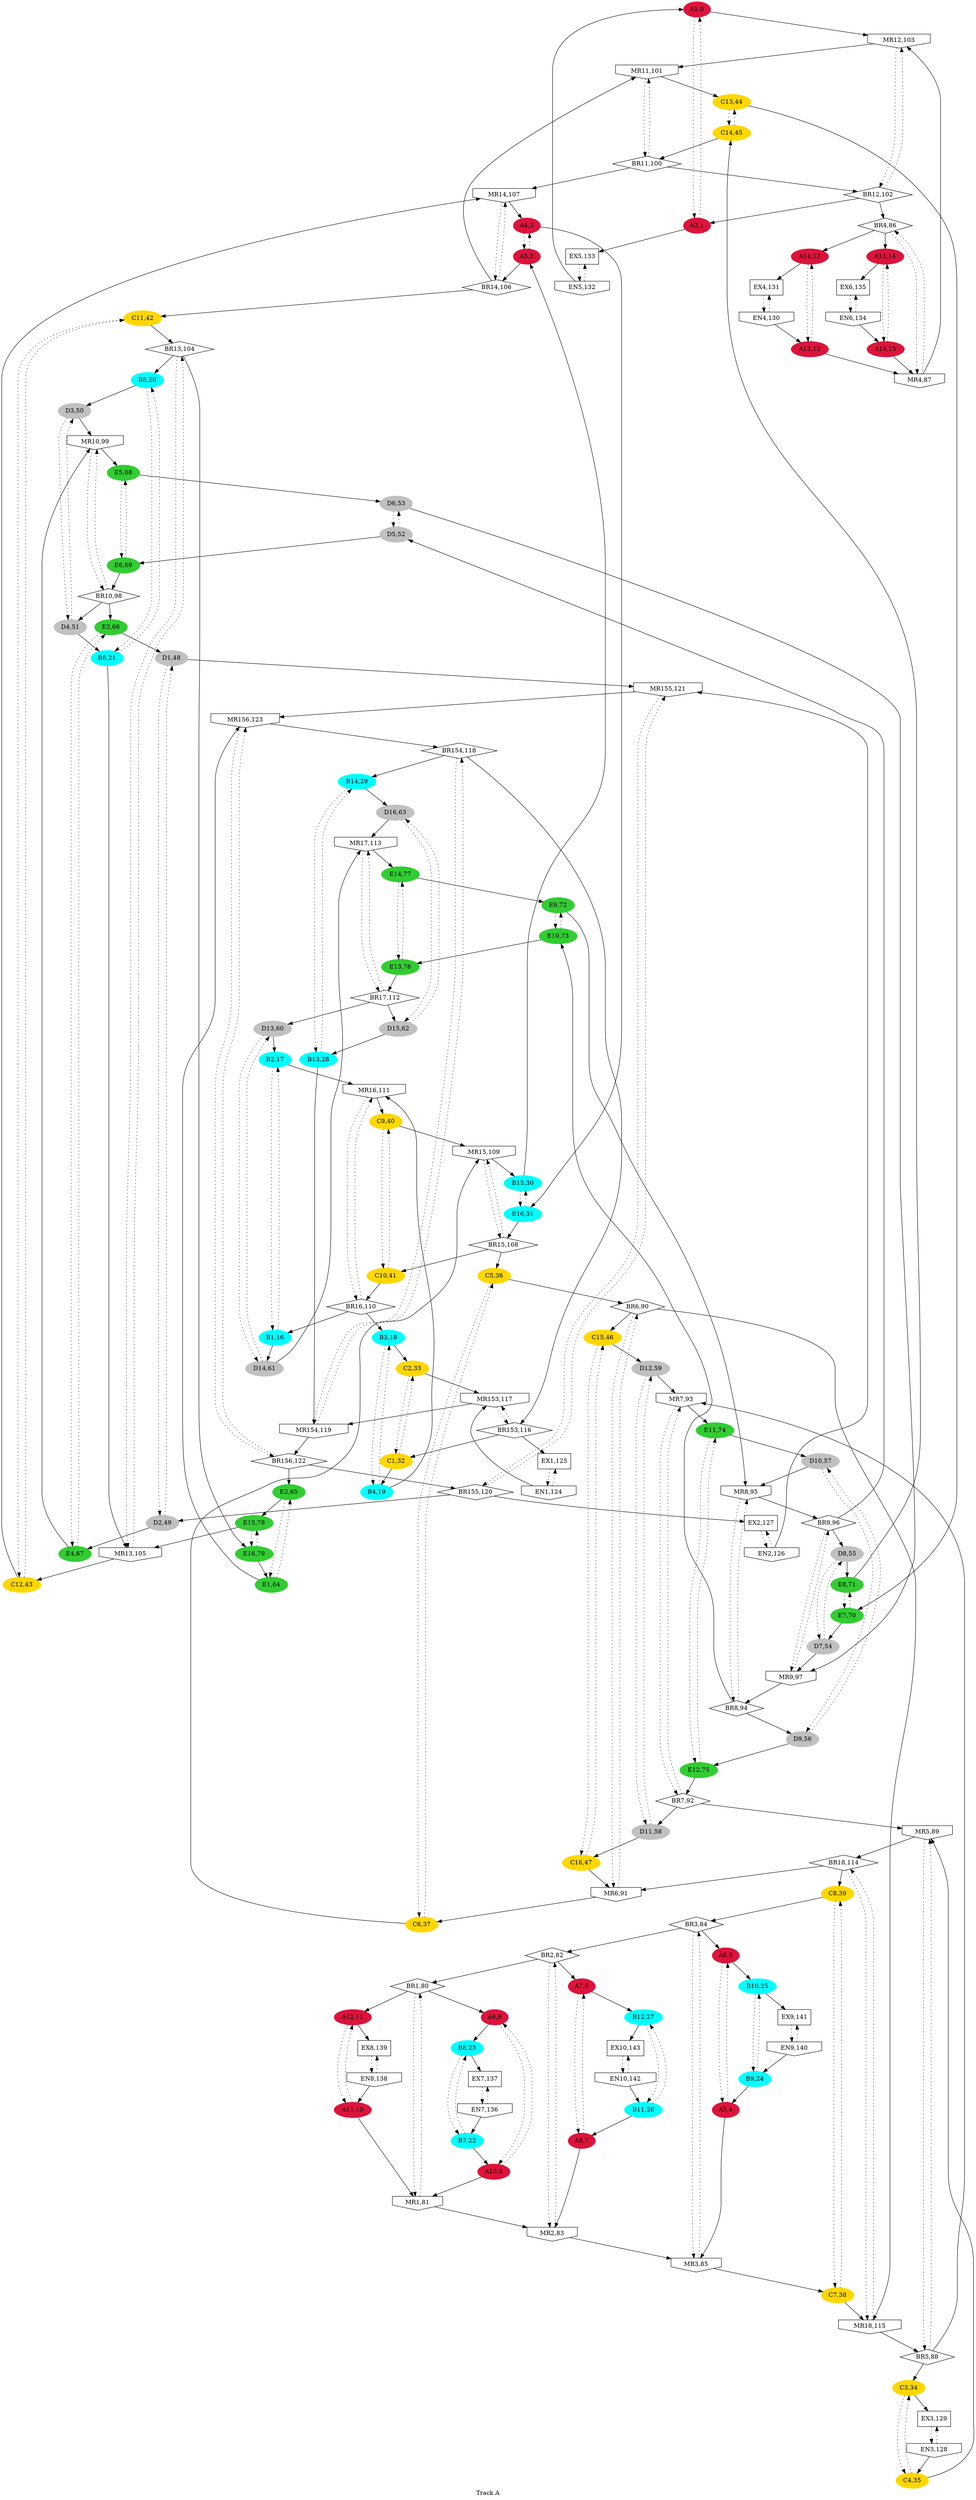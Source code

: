 digraph TrackA {
    label="Track A";

    track0 [color=crimson,style=filled];
    track1 [color=crimson,style=filled];
    track2 [color=crimson,style=filled];
    track3 [color=crimson,style=filled];
    track4 [color=crimson,style=filled];
    track5 [color=crimson,style=filled];
    track6 [color=crimson,style=filled];
    track7 [color=crimson,style=filled];
    track8 [color=crimson,style=filled];
    track9 [color=crimson,style=filled];
    track10 [color=crimson,style=filled];
    track11 [color=crimson,style=filled];
    track12 [color=crimson,style=filled];
    track13 [color=crimson,style=filled];
    track14 [color=crimson,style=filled];
    track15 [color=crimson,style=filled];
    track16 [color=cyan,style=filled];
    track17 [color=cyan,style=filled];
    track18 [color=cyan,style=filled];
    track19 [color=cyan,style=filled];
    track20 [color=cyan,style=filled];
    track21 [color=cyan,style=filled];
    track22 [color=cyan,style=filled];
    track23 [color=cyan,style=filled];
    track24 [color=cyan,style=filled];
    track25 [color=cyan,style=filled];
    track26 [color=cyan,style=filled];
    track27 [color=cyan,style=filled];
    track28 [color=cyan,style=filled];
    track29 [color=cyan,style=filled];
    track30 [color=cyan,style=filled];
    track31 [color=cyan,style=filled];
    track32 [color=gold,style=filled];
    track33 [color=gold,style=filled];
    track34 [color=gold,style=filled];
    track35 [color=gold,style=filled];
    track36 [color=gold,style=filled];
    track37 [color=gold,style=filled];
    track38 [color=gold,style=filled];
    track39 [color=gold,style=filled];
    track40 [color=gold,style=filled];
    track41 [color=gold,style=filled];
    track42 [color=gold,style=filled];
    track43 [color=gold,style=filled];
    track44 [color=gold,style=filled];
    track45 [color=gold,style=filled];
    track46 [color=gold,style=filled];
    track47 [color=gold,style=filled];
    track48 [color=grey,style=filled];
    track49 [color=grey,style=filled];
    track50 [color=grey,style=filled];
    track51 [color=grey,style=filled];
    track52 [color=grey,style=filled];
    track53 [color=grey,style=filled];
    track54 [color=grey,style=filled];
    track55 [color=grey,style=filled];
    track56 [color=grey,style=filled];
    track57 [color=grey,style=filled];
    track58 [color=grey,style=filled];
    track59 [color=grey,style=filled];
    track60 [color=grey,style=filled];
    track61 [color=grey,style=filled];
    track62 [color=grey,style=filled];
    track63 [color=grey,style=filled];
    track64 [color=limegreen,style=filled];
    track65 [color=limegreen,style=filled];
    track66 [color=limegreen,style=filled];
    track67 [color=limegreen,style=filled];
    track68 [color=limegreen,style=filled];
    track69 [color=limegreen,style=filled];
    track70 [color=limegreen,style=filled];
    track71 [color=limegreen,style=filled];
    track72 [color=limegreen,style=filled];
    track73 [color=limegreen,style=filled];
    track74 [color=limegreen,style=filled];
    track75 [color=limegreen,style=filled];
    track76 [color=limegreen,style=filled];
    track77 [color=limegreen,style=filled];
    track78 [color=limegreen,style=filled];
    track79 [color=limegreen,style=filled];

    track0 [label="A1,0"];
    track1 [label="A2,1"];
    track2 [label="A3,2"];
    track3 [label="A4,3"];
    track4 [label="A5,4"];
    track5 [label="A6,5"];
    track6 [label="A7,6"];
    track7 [label="A8,7"];
    track8 [label="A9,8"];
    track9 [label="A10,9"];
    track10 [label="A11,10"];
    track11 [label="A12,11"];
    track12 [label="A13,12"];
    track13 [label="A14,13"];
    track14 [label="A15,14"];
    track15 [label="A16,15"];
    track16 [label="B1,16"];
    track17 [label="B2,17"];
    track18 [label="B3,18"];
    track19 [label="B4,19"];
    track20 [label="B5,20"];
    track21 [label="B6,21"];
    track22 [label="B7,22"];
    track23 [label="B8,23"];
    track24 [label="B9,24"];
    track25 [label="B10,25"];
    track26 [label="B11,26"];
    track27 [label="B12,27"];
    track28 [label="B13,28"];
    track29 [label="B14,29"];
    track30 [label="B15,30"];
    track31 [label="B16,31"];
    track32 [label="C1,32"];
    track33 [label="C2,33"];
    track34 [label="C3,34"];
    track35 [label="C4,35"];
    track36 [label="C5,36"];
    track37 [label="C6,37"];
    track38 [label="C7,38"];
    track39 [label="C8,39"];
    track40 [label="C9,40"];
    track41 [label="C10,41"];
    track42 [label="C11,42"];
    track43 [label="C12,43"];
    track44 [label="C13,44"];
    track45 [label="C14,45"];
    track46 [label="C15,46"];
    track47 [label="C16,47"];
    track48 [label="D1,48"];
    track49 [label="D2,49"];
    track50 [label="D3,50"];
    track51 [label="D4,51"];
    track52 [label="D5,52"];
    track53 [label="D6,53"];
    track54 [label="D7,54"];
    track55 [label="D8,55"];
    track56 [label="D9,56"];
    track57 [label="D10,57"];
    track58 [label="D11,58"];
    track59 [label="D12,59"];
    track60 [label="D13,60"];
    track61 [label="D14,61"];
    track62 [label="D15,62"];
    track63 [label="D16,63"];
    track64 [label="E1,64"];
    track65 [label="E2,65"];
    track66 [label="E3,66"];
    track67 [label="E4,67"];
    track68 [label="E5,68"];
    track69 [label="E6,69"];
    track70 [label="E7,70"];
    track71 [label="E8,71"];
    track72 [label="E9,72"];
    track73 [label="E10,73"];
    track74 [label="E11,74"];
    track75 [label="E12,75"];
    track76 [label="E13,76"];
    track77 [label="E14,77"];
    track78 [label="E15,78"];
    track79 [label="E16,79"];
    track80 [label="BR1,80"];
    track81 [label="MR1,81"];
    track82 [label="BR2,82"];
    track83 [label="MR2,83"];
    track84 [label="BR3,84"];
    track85 [label="MR3,85"];
    track86 [label="BR4,86"];
    track87 [label="MR4,87"];
    track88 [label="BR5,88"];
    track89 [label="MR5,89"];
    track90 [label="BR6,90"];
    track91 [label="MR6,91"];
    track92 [label="BR7,92"];
    track93 [label="MR7,93"];
    track94 [label="BR8,94"];
    track95 [label="MR8,95"];
    track96 [label="BR9,96"];
    track97 [label="MR9,97"];
    track98 [label="BR10,98"];
    track99 [label="MR10,99"];
    track100 [label="BR11,100"];
    track101 [label="MR11,101"];
    track102 [label="BR12,102"];
    track103 [label="MR12,103"];
    track104 [label="BR13,104"];
    track105 [label="MR13,105"];
    track106 [label="BR14,106"];
    track107 [label="MR14,107"];
    track108 [label="BR15,108"];
    track109 [label="MR15,109"];
    track110 [label="BR16,110"];
    track111 [label="MR16,111"];
    track112 [label="BR17,112"];
    track113 [label="MR17,113"];
    track114 [label="BR18,114"];
    track115 [label="MR18,115"];
    track116 [label="BR153,116"];
    track117 [label="MR153,117"];
    track118 [label="BR154,118"];
    track119 [label="MR154,119"];
    track120 [label="BR155,120"];
    track121 [label="MR155,121"];
    track122 [label="BR156,122"];
    track123 [label="MR156,123"];
    track124 [label="EN1,124"];
    track125 [label="EX1,125"];
    track126 [label="EN2,126"];
    track127 [label="EX2,127"];
    track128 [label="EN3,128"];
    track129 [label="EX3,129"];
    track130 [label="EN4,130"];
    track131 [label="EX4,131"];
    track132 [label="EN5,132"];
    track133 [label="EX5,133"];
    track134 [label="EN6,134"];
    track135 [label="EX6,135"];
    track136 [label="EN7,136"];
    track137 [label="EX7,137"];
    track138 [label="EN8,138"];
    track139 [label="EX8,139"];
    track140 [label="EN9,140"];
    track141 [label="EX9,141"];
    track142 [label="EN10,142"];
    track143 [label="EX10,143"];

    track80 [shape=diamond];
    track81 [shape=invhouse];
    track82 [shape=diamond];
    track83 [shape=invhouse];
    track84 [shape=diamond];
    track85 [shape=invhouse];
    track86 [shape=diamond];
    track87 [shape=invhouse];
    track88 [shape=diamond];
    track89 [shape=invhouse];
    track90 [shape=diamond];
    track91 [shape=invhouse];
    track92 [shape=diamond];
    track93 [shape=invhouse];
    track94 [shape=diamond];
    track95 [shape=invhouse];
    track96 [shape=diamond];
    track97 [shape=invhouse];
    track98 [shape=diamond];
    track99 [shape=invhouse];
    track100 [shape=diamond];
    track101 [shape=invhouse];
    track102 [shape=diamond];
    track103 [shape=invhouse];
    track104 [shape=diamond];
    track105 [shape=invhouse];
    track106 [shape=diamond];
    track107 [shape=invhouse];
    track108 [shape=diamond];
    track109 [shape=invhouse];
    track110 [shape=diamond];
    track111 [shape=invhouse];
    track112 [shape=diamond];
    track113 [shape=invhouse];
    track114 [shape=diamond];
    track115 [shape=invhouse];
    track116 [shape=diamond];
    track117 [shape=invhouse];
    track118 [shape=diamond];
    track119 [shape=invhouse];
    track120 [shape=diamond];
    track121 [shape=invhouse];
    track122 [shape=diamond];
    track123 [shape=invhouse];
    track124 [shape=invhouse];
    track126 [shape=invhouse];
    track128 [shape=invhouse];
    track130 [shape=invhouse];
    track132 [shape=invhouse];
    track134 [shape=invhouse];
    track136 [shape=invhouse];
    track138 [shape=invhouse];
    track140 [shape=invhouse];
    track142 [shape=invhouse];
    track125 [shape=box];
    track127 [shape=box];
    track129 [shape=box];
    track131 [shape=box];
    track133 [shape=box];
    track135 [shape=box];
    track137 [shape=box];
    track139 [shape=box];
    track141 [shape=box];
    track143 [shape=box];

    track0 -> track103;
    track1 -> track133;
    track2 -> track106;
    track3 -> track31;
    track4 -> track85;
    track5 -> track25;
    track6 -> track27;
    track7 -> track83;
    track8 -> track23;
    track9 -> track81;
    track10 -> track81;
    track11 -> track139;
    track12 -> track87;
    track13 -> track131;
    track14 -> track135;
    track15 -> track87;
    track16 -> track61;
    track17 -> track111;
    track18 -> track33;
    track19 -> track111;
    track20 -> track50;
    track21 -> track105;
    track22 -> track9;
    track23 -> track137;
    track24 -> track4;
    track25 -> track141;
    track26 -> track7;
    track27 -> track143;
    track28 -> track119;
    track29 -> track63;
    track30 -> track2;
    track31 -> track108;
    track32 -> track19;
    track33 -> track117;
    track34 -> track129;
    track35 -> track89;
    track36 -> track90;
    track37 -> track109;
    track38 -> track115;
    track39 -> track84;
    track40 -> track109;
    track41 -> track110;
    track42 -> track104;
    track43 -> track107;
    track44 -> track70;
    track45 -> track100;
    track46 -> track59;
    track47 -> track91;
    track48 -> track121;
    track49 -> track67;
    track50 -> track99;
    track51 -> track21;
    track52 -> track69;
    track53 -> track97;
    track54 -> track97;
    track55 -> track71;
    track56 -> track75;
    track57 -> track95;
    track58 -> track47;
    track59 -> track93;
    track60 -> track17;
    track61 -> track113;
    track62 -> track28;
    track63 -> track113;
    track64 -> track123;
    track65 -> track78;
    track66 -> track48;
    track67 -> track99;
    track68 -> track53;
    track69 -> track98;
    track70 -> track54;
    track71 -> track45;
    track72 -> track95;
    track73 -> track76;
    track74 -> track57;
    track75 -> track92;
    track76 -> track112;
    track77 -> track72;
    track78 -> track105;
    track79 -> track64;
    track80 -> track11;
    track80 -> track8;
    track81 -> track83;
    track82 -> track80;
    track82 -> track6;
    track83 -> track85;
    track84 -> track5;
    track84 -> track82;
    track85 -> track38;
    track86 -> track14;
    track86 -> track13;
    track87 -> track103;
    track88 -> track34;
    track88 -> track93;
    track89 -> track114;
    track90 -> track46;
    track90 -> track115;
    track91 -> track37;
    track92 -> track58;
    track92 -> track89;
    track93 -> track74;
    track94 -> track56;
    track94 -> track73;
    track95 -> track96;
    track96 -> track55;
    track96 -> track52;
    track97 -> track94;
    track98 -> track51;
    track98 -> track66;
    track99 -> track68;
    track100 -> track102;
    track100 -> track107;
    track101 -> track44;
    track102 -> track1;
    track102 -> track86;
    track103 -> track101;
    track104 -> track20;
    track104 -> track79;
    track105 -> track43;
    track106 -> track101;
    track106 -> track42;
    track107 -> track3;
    track108 -> track36;
    track108 -> track41;
    track109 -> track30;
    track110 -> track16;
    track110 -> track18;
    track111 -> track40;
    track112 -> track60;
    track112 -> track62;
    track113 -> track77;
    track114 -> track39;
    track114 -> track91;
    track115 -> track88;
    track116 -> track125;
    track116 -> track32;
    track117 -> track119;
    track118 -> track116;
    track118 -> track29;
    track119 -> track122;
    track120 -> track127;
    track120 -> track49;
    track121 -> track123;
    track122 -> track120;
    track122 -> track65;
    track123 -> track118;
    track124 -> track117;
    track126 -> track121;
    track128 -> track35;
    track130 -> track12;
    track132 -> track0;
    track134 -> track15;
    track136 -> track22;
    track138 -> track10;
    track140 -> track24;
    track142 -> track26;

    track0-> track1 [style=dotted];
    track1-> track0 [style=dotted];
    track2-> track3 [style=dotted];
    track3-> track2 [style=dotted];
    track4-> track5 [style=dotted];
    track5-> track4 [style=dotted];
    track6-> track7 [style=dotted];
    track7-> track6 [style=dotted];
    track8-> track9 [style=dotted];
    track9-> track8 [style=dotted];
    track10-> track11 [style=dotted];
    track11-> track10 [style=dotted];
    track12-> track13 [style=dotted];
    track13-> track12 [style=dotted];
    track14-> track15 [style=dotted];
    track15-> track14 [style=dotted];
    track16-> track17 [style=dotted];
    track17-> track16 [style=dotted];
    track18-> track19 [style=dotted];
    track19-> track18 [style=dotted];
    track20-> track21 [style=dotted];
    track21-> track20 [style=dotted];
    track22-> track23 [style=dotted];
    track23-> track22 [style=dotted];
    track24-> track25 [style=dotted];
    track25-> track24 [style=dotted];
    track26-> track27 [style=dotted];
    track27-> track26 [style=dotted];
    track28-> track29 [style=dotted];
    track29-> track28 [style=dotted];
    track30-> track31 [style=dotted];
    track31-> track30 [style=dotted];
    track32-> track33 [style=dotted];
    track33-> track32 [style=dotted];
    track34-> track35 [style=dotted];
    track35-> track34 [style=dotted];
    track36-> track37 [style=dotted];
    track37-> track36 [style=dotted];
    track38-> track39 [style=dotted];
    track39-> track38 [style=dotted];
    track40-> track41 [style=dotted];
    track41-> track40 [style=dotted];
    track42-> track43 [style=dotted];
    track43-> track42 [style=dotted];
    track44-> track45 [style=dotted];
    track45-> track44 [style=dotted];
    track46-> track47 [style=dotted];
    track47-> track46 [style=dotted];
    track48-> track49 [style=dotted];
    track49-> track48 [style=dotted];
    track50-> track51 [style=dotted];
    track51-> track50 [style=dotted];
    track52-> track53 [style=dotted];
    track53-> track52 [style=dotted];
    track54-> track55 [style=dotted];
    track55-> track54 [style=dotted];
    track56-> track57 [style=dotted];
    track57-> track56 [style=dotted];
    track58-> track59 [style=dotted];
    track59-> track58 [style=dotted];
    track60-> track61 [style=dotted];
    track61-> track60 [style=dotted];
    track62-> track63 [style=dotted];
    track63-> track62 [style=dotted];
    track64-> track65 [style=dotted];
    track65-> track64 [style=dotted];
    track66-> track67 [style=dotted];
    track67-> track66 [style=dotted];
    track68-> track69 [style=dotted];
    track69-> track68 [style=dotted];
    track70-> track71 [style=dotted];
    track71-> track70 [style=dotted];
    track72-> track73 [style=dotted];
    track73-> track72 [style=dotted];
    track74-> track75 [style=dotted];
    track75-> track74 [style=dotted];
    track76-> track77 [style=dotted];
    track77-> track76 [style=dotted];
    track78-> track79 [style=dotted];
    track79-> track78 [style=dotted];
    track80-> track81 [style=dotted];
    track81-> track80 [style=dotted];
    track82-> track83 [style=dotted];
    track83-> track82 [style=dotted];
    track84-> track85 [style=dotted];
    track85-> track84 [style=dotted];
    track86-> track87 [style=dotted];
    track87-> track86 [style=dotted];
    track88-> track89 [style=dotted];
    track89-> track88 [style=dotted];
    track90-> track91 [style=dotted];
    track91-> track90 [style=dotted];
    track92-> track93 [style=dotted];
    track93-> track92 [style=dotted];
    track94-> track95 [style=dotted];
    track95-> track94 [style=dotted];
    track96-> track97 [style=dotted];
    track97-> track96 [style=dotted];
    track98-> track99 [style=dotted];
    track99-> track98 [style=dotted];
    track100-> track101 [style=dotted];
    track101-> track100 [style=dotted];
    track102-> track103 [style=dotted];
    track103-> track102 [style=dotted];
    track104-> track105 [style=dotted];
    track105-> track104 [style=dotted];
    track106-> track107 [style=dotted];
    track107-> track106 [style=dotted];
    track108-> track109 [style=dotted];
    track109-> track108 [style=dotted];
    track110-> track111 [style=dotted];
    track111-> track110 [style=dotted];
    track112-> track113 [style=dotted];
    track113-> track112 [style=dotted];
    track114-> track115 [style=dotted];
    track115-> track114 [style=dotted];
    track116-> track117 [style=dotted];
    track117-> track116 [style=dotted];
    track118-> track119 [style=dotted];
    track119-> track118 [style=dotted];
    track120-> track121 [style=dotted];
    track121-> track120 [style=dotted];
    track122-> track123 [style=dotted];
    track123-> track122 [style=dotted];
    track124-> track125 [style=dotted];
    track125-> track124 [style=dotted];
    track126-> track127 [style=dotted];
    track127-> track126 [style=dotted];
    track128-> track129 [style=dotted];
    track129-> track128 [style=dotted];
    track130-> track131 [style=dotted];
    track131-> track130 [style=dotted];
    track132-> track133 [style=dotted];
    track133-> track132 [style=dotted];
    track134-> track135 [style=dotted];
    track135-> track134 [style=dotted];
    track136-> track137 [style=dotted];
    track137-> track136 [style=dotted];
    track138-> track139 [style=dotted];
    track139-> track138 [style=dotted];
    track140-> track141 [style=dotted];
    track141-> track140 [style=dotted];
    track142-> track143 [style=dotted];
    track143-> track142 [style=dotted];
}
